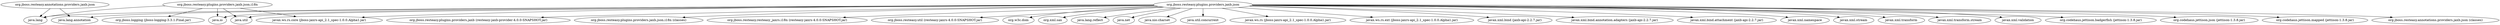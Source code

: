 digraph "classes" {
    // Path: /home/rsearls/j1/Resteasy/providers/jettison/target/classes
   "org.jboss.resteasy.annotations.providers.jaxb.json" -> "java.lang";
   "org.jboss.resteasy.annotations.providers.jaxb.json" -> "java.lang.annotation";
   "org.jboss.resteasy.plugins.providers.jaxb.json"   -> "java.io";
   "org.jboss.resteasy.plugins.providers.jaxb.json"   -> "java.lang";
   "org.jboss.resteasy.plugins.providers.jaxb.json"   -> "java.lang.annotation";
   "org.jboss.resteasy.plugins.providers.jaxb.json"   -> "java.lang.reflect";
   "org.jboss.resteasy.plugins.providers.jaxb.json"   -> "java.net";
   "org.jboss.resteasy.plugins.providers.jaxb.json"   -> "java.nio.charset";
   "org.jboss.resteasy.plugins.providers.jaxb.json"   -> "java.util";
   "org.jboss.resteasy.plugins.providers.jaxb.json"   -> "java.util.concurrent";
   "org.jboss.resteasy.plugins.providers.jaxb.json"   -> "javax.ws.rs (jboss-jaxrs-api_2.1_spec-1.0.0.Alpha1.jar)";
   "org.jboss.resteasy.plugins.providers.jaxb.json"   -> "javax.ws.rs.core (jboss-jaxrs-api_2.1_spec-1.0.0.Alpha1.jar)";
   "org.jboss.resteasy.plugins.providers.jaxb.json"   -> "javax.ws.rs.ext (jboss-jaxrs-api_2.1_spec-1.0.0.Alpha1.jar)";
   "org.jboss.resteasy.plugins.providers.jaxb.json"   -> "javax.xml.bind (jaxb-api-2.2.7.jar)";
   "org.jboss.resteasy.plugins.providers.jaxb.json"   -> "javax.xml.bind.annotation.adapters (jaxb-api-2.2.7.jar)";
   "org.jboss.resteasy.plugins.providers.jaxb.json"   -> "javax.xml.bind.attachment (jaxb-api-2.2.7.jar)";
   "org.jboss.resteasy.plugins.providers.jaxb.json"   -> "javax.xml.namespace";
   "org.jboss.resteasy.plugins.providers.jaxb.json"   -> "javax.xml.stream";
   "org.jboss.resteasy.plugins.providers.jaxb.json"   -> "javax.xml.transform";
   "org.jboss.resteasy.plugins.providers.jaxb.json"   -> "javax.xml.transform.stream";
   "org.jboss.resteasy.plugins.providers.jaxb.json"   -> "javax.xml.validation";
   "org.jboss.resteasy.plugins.providers.jaxb.json"   -> "org.codehaus.jettison.badgerfish (jettison-1.3.8.jar)";
   "org.jboss.resteasy.plugins.providers.jaxb.json"   -> "org.codehaus.jettison.json (jettison-1.3.8.jar)";
   "org.jboss.resteasy.plugins.providers.jaxb.json"   -> "org.codehaus.jettison.mapped (jettison-1.3.8.jar)";
   "org.jboss.resteasy.plugins.providers.jaxb.json"   -> "org.jboss.resteasy.annotations.providers.jaxb.json (classes)";
   "org.jboss.resteasy.plugins.providers.jaxb.json"   -> "org.jboss.resteasy.plugins.providers.jaxb (resteasy-jaxb-provider-4.0.0-SNAPSHOT.jar)";
   "org.jboss.resteasy.plugins.providers.jaxb.json"   -> "org.jboss.resteasy.plugins.providers.jaxb.json.i18n (classes)";
   "org.jboss.resteasy.plugins.providers.jaxb.json"   -> "org.jboss.resteasy.resteasy_jaxrs.i18n (resteasy-jaxrs-4.0.0-SNAPSHOT.jar)";
   "org.jboss.resteasy.plugins.providers.jaxb.json"   -> "org.jboss.resteasy.util (resteasy-jaxrs-4.0.0-SNAPSHOT.jar)";
   "org.jboss.resteasy.plugins.providers.jaxb.json"   -> "org.w3c.dom";
   "org.jboss.resteasy.plugins.providers.jaxb.json"   -> "org.xml.sax";
   "org.jboss.resteasy.plugins.providers.jaxb.json.i18n" -> "java.io";
   "org.jboss.resteasy.plugins.providers.jaxb.json.i18n" -> "java.lang";
   "org.jboss.resteasy.plugins.providers.jaxb.json.i18n" -> "java.util";
   "org.jboss.resteasy.plugins.providers.jaxb.json.i18n" -> "javax.ws.rs.core (jboss-jaxrs-api_2.1_spec-1.0.0.Alpha1.jar)";
   "org.jboss.resteasy.plugins.providers.jaxb.json.i18n" -> "org.jboss.logging (jboss-logging-3.3.1.Final.jar)";
}
